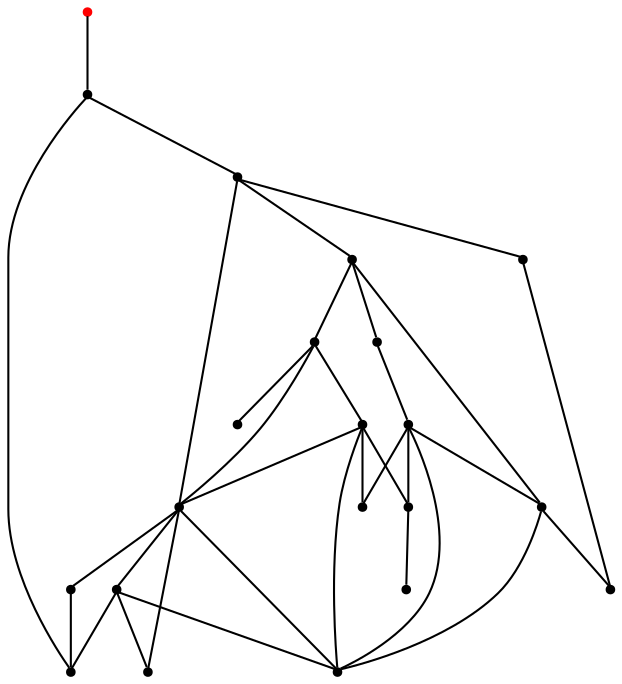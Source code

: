 graph {
	"shiny gold" [color=red fillcolor=red]
	"shiny gold" [shape=point]
	"clear chartreuse" [shape=point]
	"shiny gold" -- "clear chartreuse"
	"clear chartreuse" [shape=point]
	"pale plum" [shape=point]
	"clear chartreuse" -- "pale plum"
	"pale plum" [shape=point]
	"shiny beige" [shape=point]
	"pale plum" -- "shiny beige"
	"shiny beige" [shape=point]
	"clear yellow" [shape=point]
	"shiny beige" -- "clear yellow"
	"clear yellow" [shape=point]
	"posh salmon" [shape=point]
	"shiny beige" -- "posh salmon"
	"posh salmon" [shape=point]
	"dull indigo" [shape=point]
	"posh salmon" -- "dull indigo"
	"dull indigo" [shape=point]
	"striped magenta" [shape=point]
	"shiny beige" -- "striped magenta"
	"striped magenta" [shape=point]
	"bright turquoise" [shape=point]
	"striped magenta" -- "bright turquoise"
	"bright turquoise" [shape=point]
	"dull indigo" [shape=point]
	"striped magenta" -- "dull indigo"
	"clear yellow" [shape=point]
	"striped magenta" -- "clear yellow"
	"bright turquoise" [shape=point]
	"shiny beige" -- "bright turquoise"
	"wavy indigo" [shape=point]
	"pale plum" -- "wavy indigo"
	"wavy indigo" [shape=point]
	"muted purple" [shape=point]
	"wavy indigo" -- "muted purple"
	"muted purple" [shape=point]
	"shiny lavender" [shape=point]
	"muted purple" -- "shiny lavender"
	"shiny lavender" [shape=point]
	"vibrant magenta" [shape=point]
	"shiny lavender" -- "vibrant magenta"
	"vibrant magenta" [shape=point]
	"bright turquoise" [shape=point]
	"shiny lavender" -- "bright turquoise"
	"shiny beige" [shape=point]
	"shiny lavender" -- "shiny beige"
	"pale tan" [shape=point]
	"shiny lavender" -- "pale tan"
	"pale tan" [shape=point]
	"muted gold" [shape=point]
	"pale tan" -- "muted gold"
	"muted gold" [shape=point]
	"shiny beige" [shape=point]
	"muted purple" -- "shiny beige"
	"pale lavender" [shape=point]
	"muted purple" -- "pale lavender"
	"pale lavender" [shape=point]
	"dark black" [shape=point]
	"wavy indigo" -- "dark black"
	"dark black" [shape=point]
	"muted maroon" [shape=point]
	"dark black" -- "muted maroon"
	"muted maroon" [shape=point]
	"bright turquoise" [shape=point]
	"dark black" -- "bright turquoise"
	"dotted orange" [shape=point]
	"wavy indigo" -- "dotted orange"
	"dotted orange" [shape=point]
	"shiny purple" [shape=point]
	"dotted orange" -- "shiny purple"
	"shiny purple" [shape=point]
	"dark black" [shape=point]
	"shiny purple" -- "dark black"
	"vibrant magenta" [shape=point]
	"shiny purple" -- "vibrant magenta"
	"pale tan" [shape=point]
	"shiny purple" -- "pale tan"
	"bright turquoise" [shape=point]
	"shiny purple" -- "bright turquoise"
	"muted plum" [shape=point]
	"pale plum" -- "muted plum"
	"muted plum" [shape=point]
	"muted maroon" [shape=point]
	"muted plum" -- "muted maroon"
	"dull indigo" [shape=point]
	"clear chartreuse" -- "dull indigo"
}
